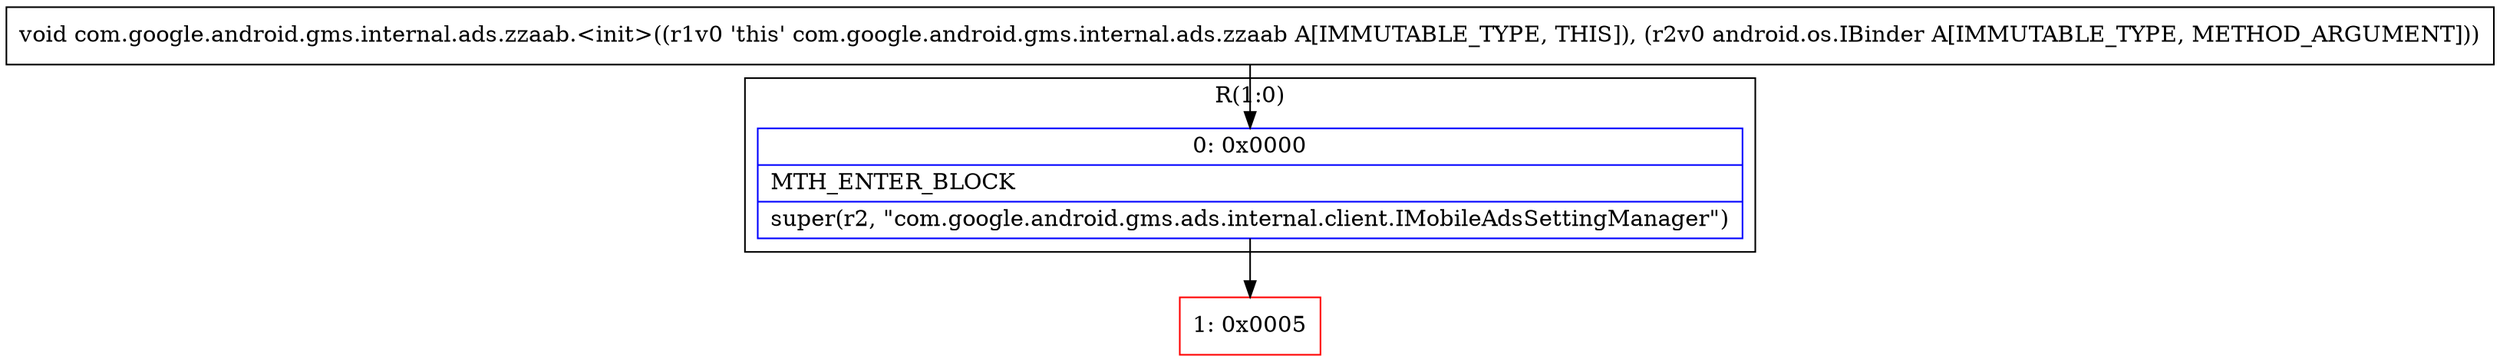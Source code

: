 digraph "CFG forcom.google.android.gms.internal.ads.zzaab.\<init\>(Landroid\/os\/IBinder;)V" {
subgraph cluster_Region_2081951906 {
label = "R(1:0)";
node [shape=record,color=blue];
Node_0 [shape=record,label="{0\:\ 0x0000|MTH_ENTER_BLOCK\l|super(r2, \"com.google.android.gms.ads.internal.client.IMobileAdsSettingManager\")\l}"];
}
Node_1 [shape=record,color=red,label="{1\:\ 0x0005}"];
MethodNode[shape=record,label="{void com.google.android.gms.internal.ads.zzaab.\<init\>((r1v0 'this' com.google.android.gms.internal.ads.zzaab A[IMMUTABLE_TYPE, THIS]), (r2v0 android.os.IBinder A[IMMUTABLE_TYPE, METHOD_ARGUMENT])) }"];
MethodNode -> Node_0;
Node_0 -> Node_1;
}

